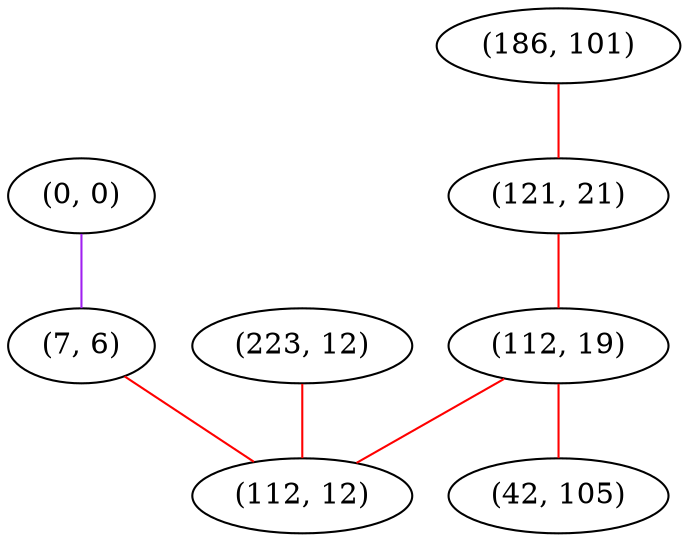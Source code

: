 graph "" {
"(0, 0)";
"(7, 6)";
"(223, 12)";
"(186, 101)";
"(121, 21)";
"(112, 19)";
"(42, 105)";
"(112, 12)";
"(0, 0)" -- "(7, 6)"  [color=purple, key=0, weight=4];
"(7, 6)" -- "(112, 12)"  [color=red, key=0, weight=1];
"(223, 12)" -- "(112, 12)"  [color=red, key=0, weight=1];
"(186, 101)" -- "(121, 21)"  [color=red, key=0, weight=1];
"(121, 21)" -- "(112, 19)"  [color=red, key=0, weight=1];
"(112, 19)" -- "(42, 105)"  [color=red, key=0, weight=1];
"(112, 19)" -- "(112, 12)"  [color=red, key=0, weight=1];
}
